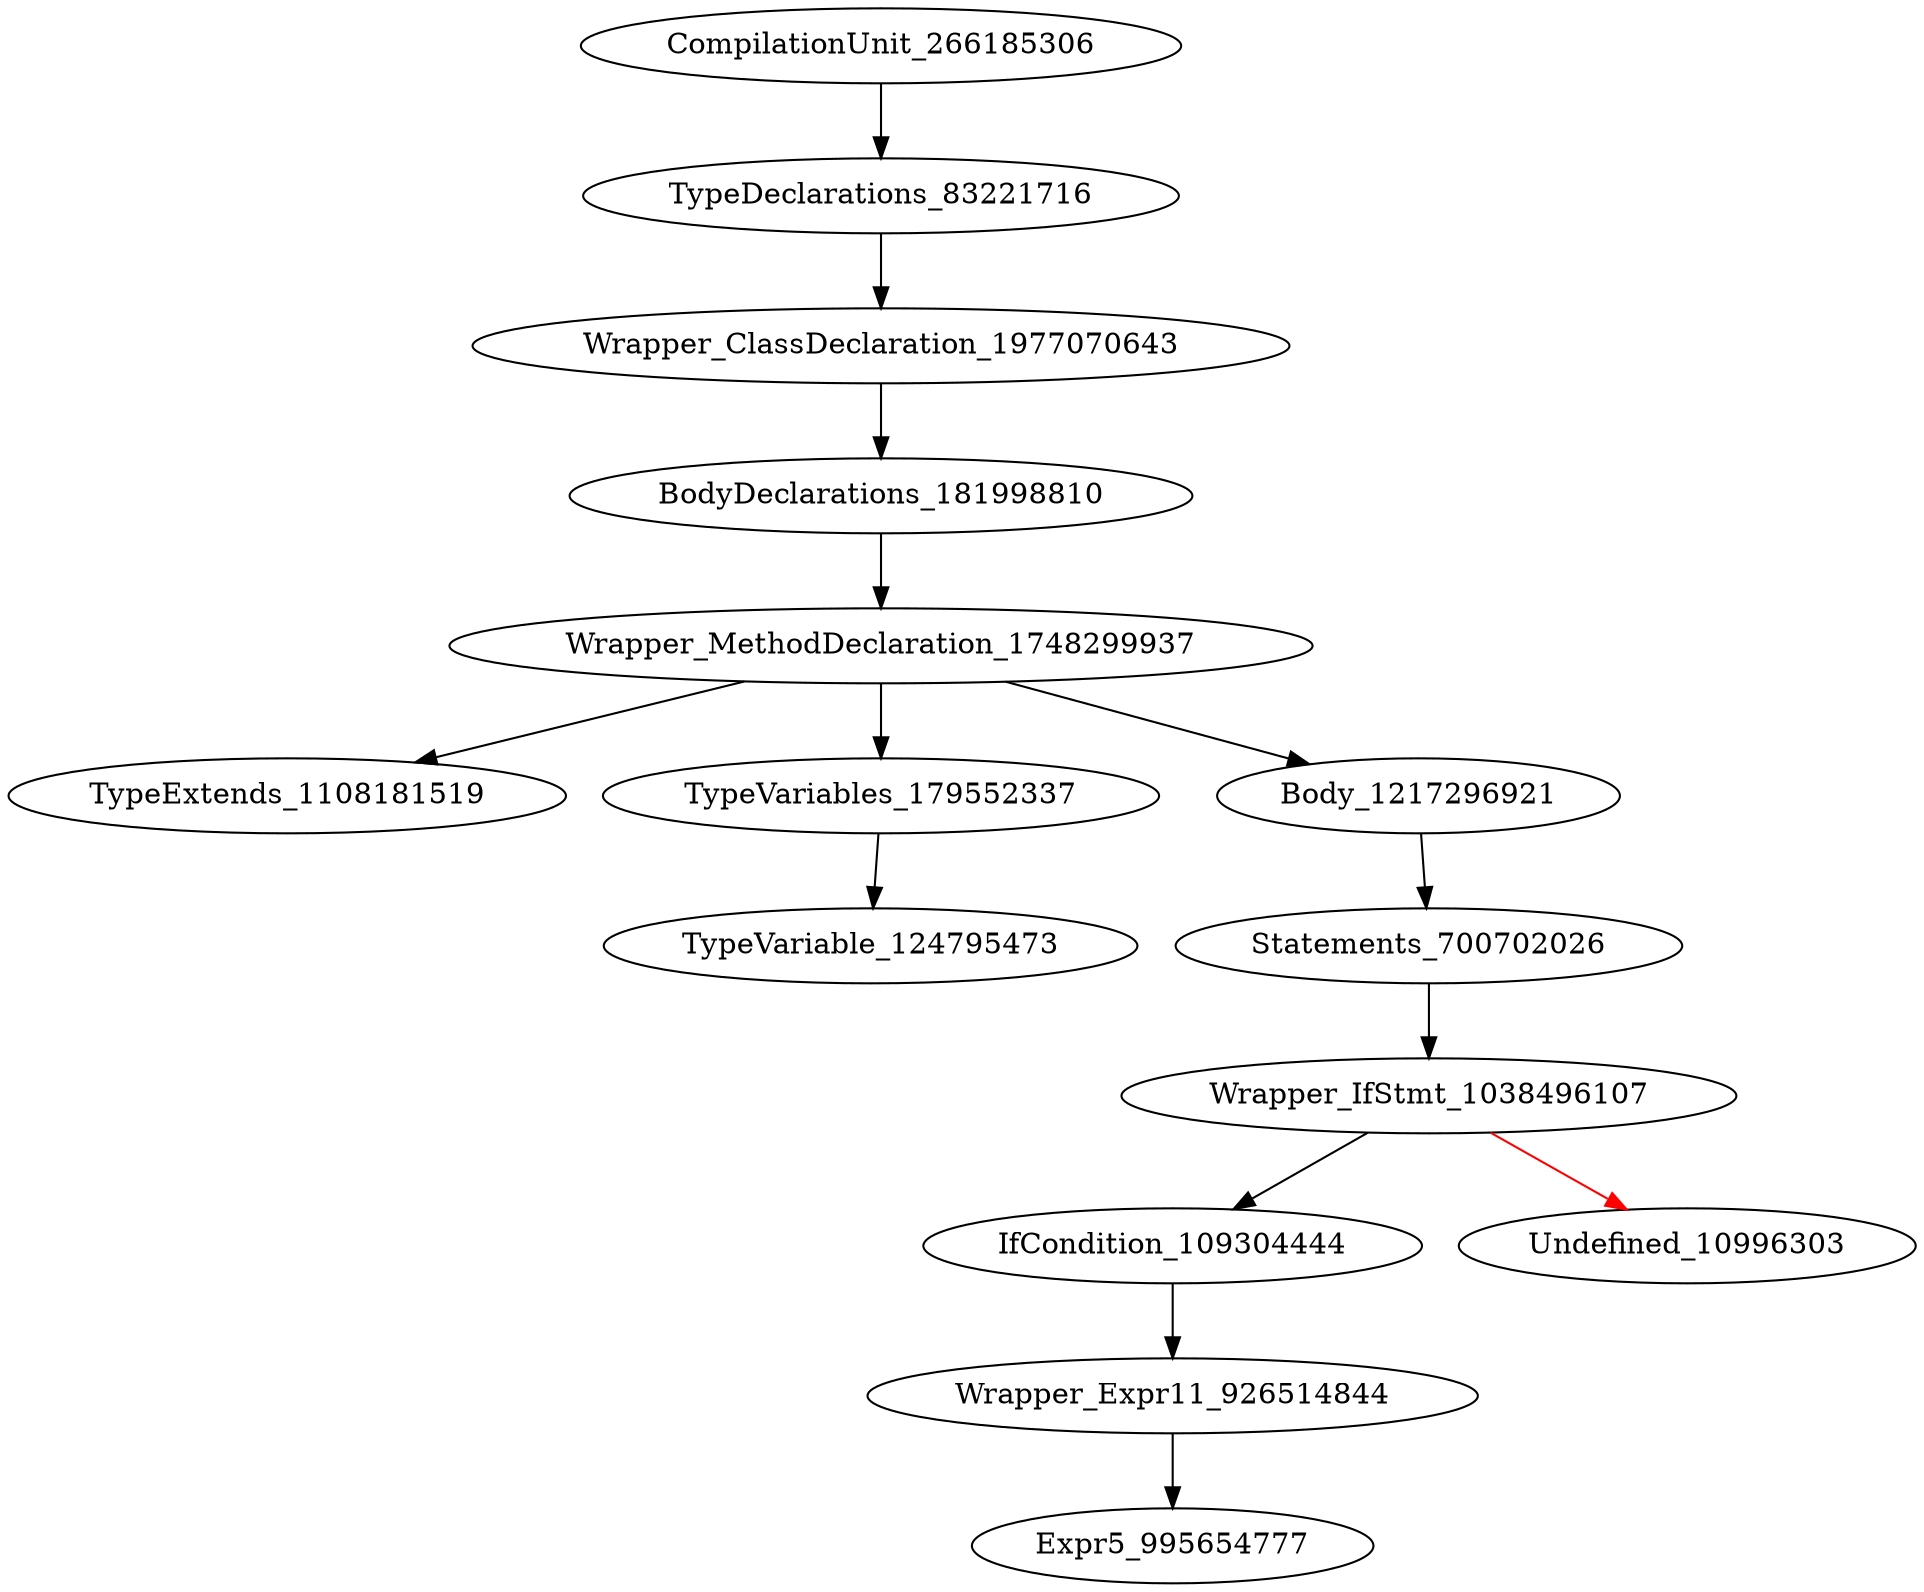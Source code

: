 digraph {
CompilationUnit_266185306 -> TypeDeclarations_83221716
TypeDeclarations_83221716 -> Wrapper_ClassDeclaration_1977070643
Wrapper_ClassDeclaration_1977070643 -> BodyDeclarations_181998810
BodyDeclarations_181998810 -> Wrapper_MethodDeclaration_1748299937
Wrapper_MethodDeclaration_1748299937 -> TypeExtends_1108181519
Wrapper_MethodDeclaration_1748299937 -> TypeVariables_179552337
Wrapper_MethodDeclaration_1748299937 -> Body_1217296921
TypeVariables_179552337 -> TypeVariable_124795473
Body_1217296921 -> Statements_700702026
Statements_700702026 -> Wrapper_IfStmt_1038496107
Wrapper_IfStmt_1038496107 -> IfCondition_109304444
Wrapper_IfStmt_1038496107 -> Undefined_10996303 [color = red] 
IfCondition_109304444 -> Wrapper_Expr11_926514844
Wrapper_Expr11_926514844 -> Expr5_995654777
}
